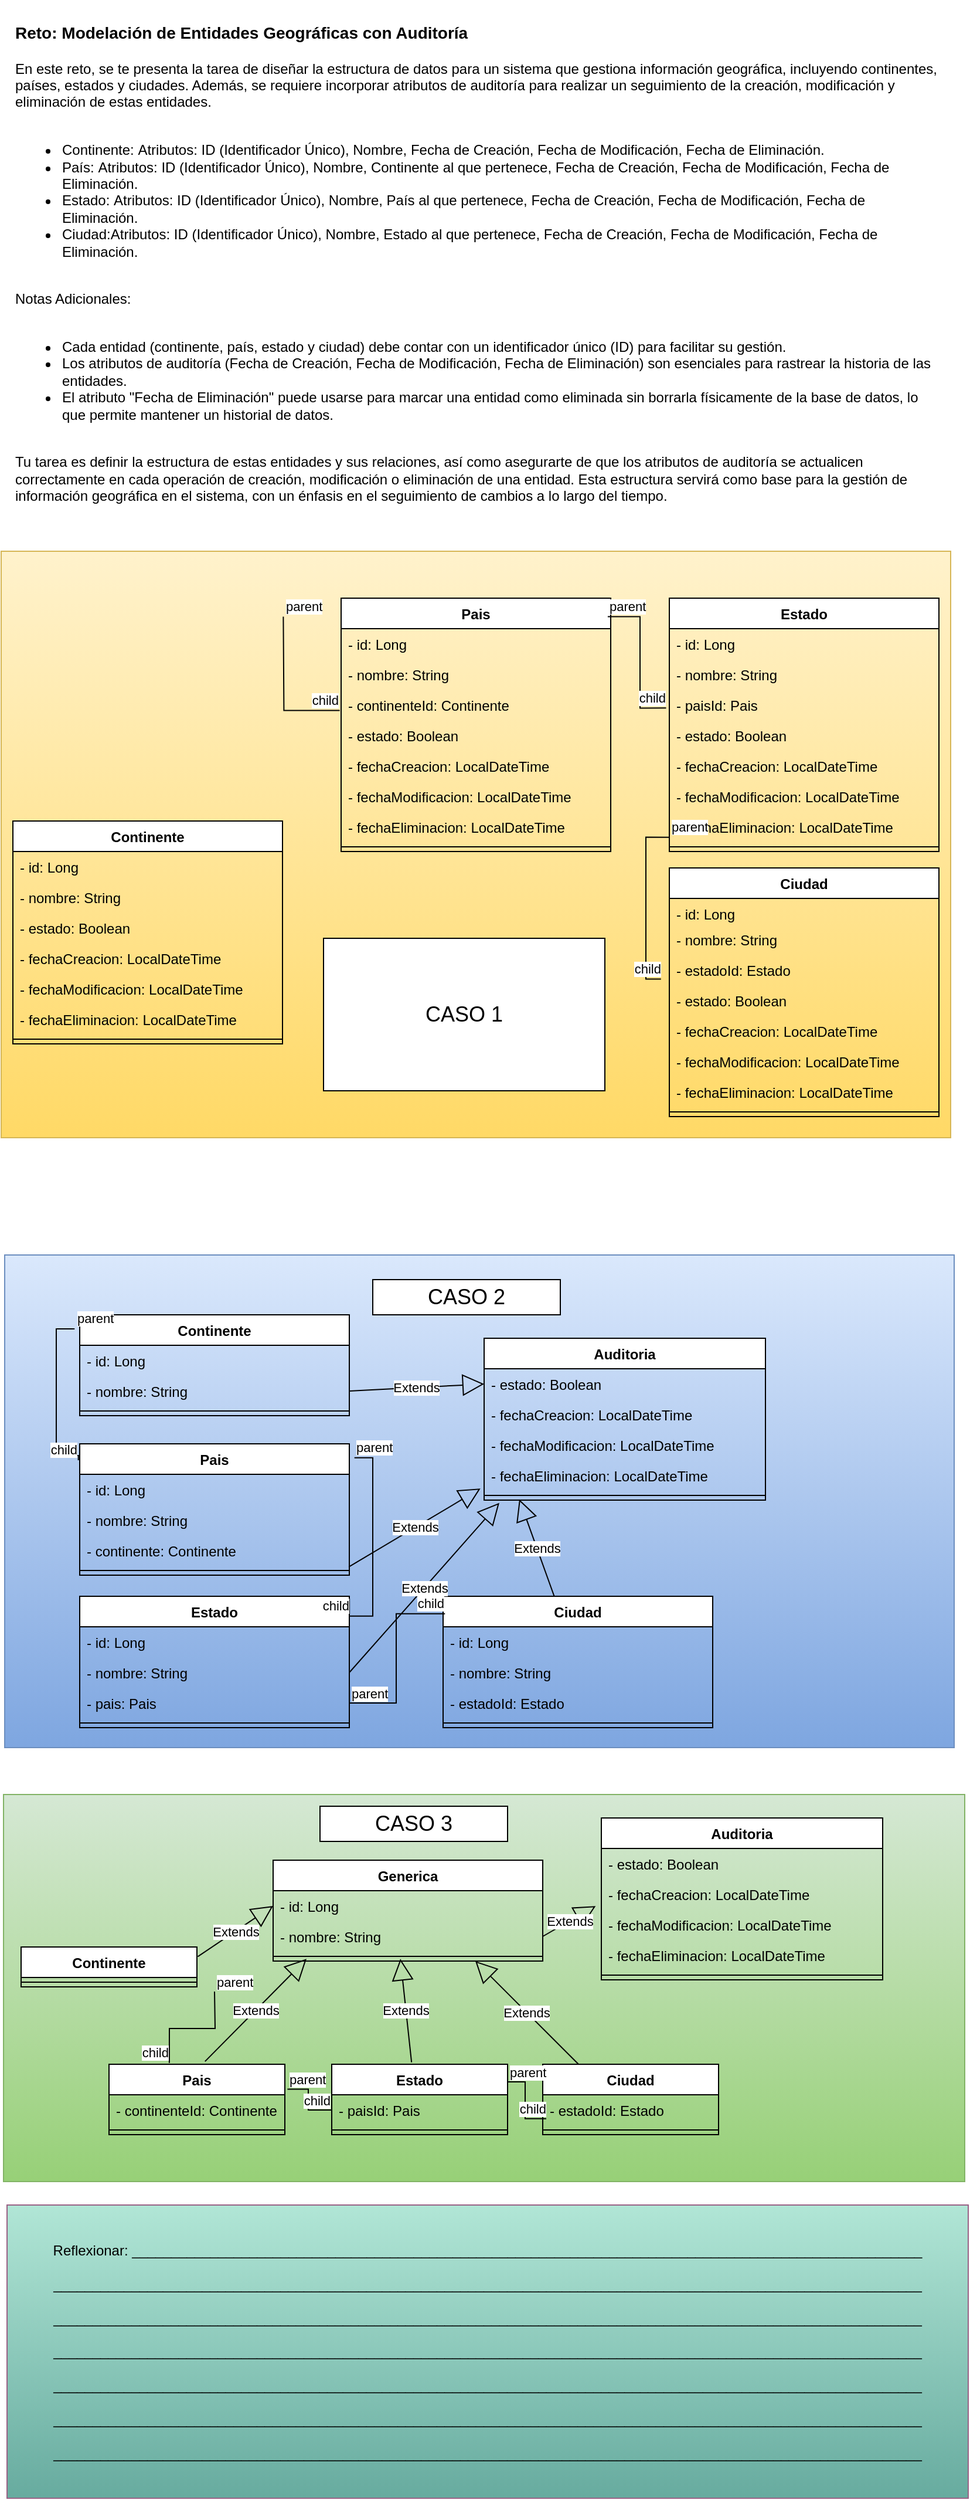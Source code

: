 <mxfile version="21.6.9" type="github">
  <diagram name="Page-1" id="dUeGmHBjYkYLpgM7HRPr">
    <mxGraphModel dx="1100" dy="610" grid="1" gridSize="10" guides="1" tooltips="1" connect="1" arrows="1" fold="1" page="1" pageScale="1" pageWidth="850" pageHeight="1100" math="0" shadow="0">
      <root>
        <mxCell id="0" />
        <mxCell id="1" parent="0" />
        <mxCell id="3Q9VjhLFoMXuuxBaP2ft-168" value="" style="rounded=0;whiteSpace=wrap;html=1;fillColor=#d5e8d4;gradientColor=#97d077;strokeColor=#82b366;" parent="1" vertex="1">
          <mxGeometry x="17" y="1580" width="820" height="330" as="geometry" />
        </mxCell>
        <mxCell id="3Q9VjhLFoMXuuxBaP2ft-135" value="" style="rounded=0;whiteSpace=wrap;html=1;fillColor=#dae8fc;gradientColor=#7ea6e0;strokeColor=#6c8ebf;" parent="1" vertex="1">
          <mxGeometry x="18" y="1120" width="810" height="420" as="geometry" />
        </mxCell>
        <mxCell id="3Q9VjhLFoMXuuxBaP2ft-73" value="" style="rounded=0;whiteSpace=wrap;html=1;fillColor=#fff2cc;gradientColor=#ffd966;strokeColor=#d6b656;" parent="1" vertex="1">
          <mxGeometry x="15" y="520" width="810" height="500" as="geometry" />
        </mxCell>
        <mxCell id="3Q9VjhLFoMXuuxBaP2ft-2" value="Continente" style="swimlane;fontStyle=1;align=center;verticalAlign=top;childLayout=stackLayout;horizontal=1;startSize=26;horizontalStack=0;resizeParent=1;resizeParentMax=0;resizeLast=0;collapsible=1;marginBottom=0;whiteSpace=wrap;html=1;" parent="1" vertex="1">
          <mxGeometry x="25" y="750" width="230" height="190" as="geometry" />
        </mxCell>
        <mxCell id="3Q9VjhLFoMXuuxBaP2ft-32" value="- id: Long" style="text;strokeColor=none;fillColor=none;align=left;verticalAlign=top;spacingLeft=4;spacingRight=4;overflow=hidden;rotatable=0;points=[[0,0.5],[1,0.5]];portConstraint=eastwest;whiteSpace=wrap;html=1;" parent="3Q9VjhLFoMXuuxBaP2ft-2" vertex="1">
          <mxGeometry y="26" width="230" height="26" as="geometry" />
        </mxCell>
        <mxCell id="3Q9VjhLFoMXuuxBaP2ft-33" value="- nombre: String" style="text;strokeColor=none;fillColor=none;align=left;verticalAlign=top;spacingLeft=4;spacingRight=4;overflow=hidden;rotatable=0;points=[[0,0.5],[1,0.5]];portConstraint=eastwest;whiteSpace=wrap;html=1;" parent="3Q9VjhLFoMXuuxBaP2ft-2" vertex="1">
          <mxGeometry y="52" width="230" height="26" as="geometry" />
        </mxCell>
        <mxCell id="3Q9VjhLFoMXuuxBaP2ft-3" value="- estado: Boolean" style="text;strokeColor=none;fillColor=none;align=left;verticalAlign=top;spacingLeft=4;spacingRight=4;overflow=hidden;rotatable=0;points=[[0,0.5],[1,0.5]];portConstraint=eastwest;whiteSpace=wrap;html=1;" parent="3Q9VjhLFoMXuuxBaP2ft-2" vertex="1">
          <mxGeometry y="78" width="230" height="26" as="geometry" />
        </mxCell>
        <mxCell id="3Q9VjhLFoMXuuxBaP2ft-5" value="- fechaCreacion: LocalDateTime" style="text;strokeColor=none;fillColor=none;align=left;verticalAlign=top;spacingLeft=4;spacingRight=4;overflow=hidden;rotatable=0;points=[[0,0.5],[1,0.5]];portConstraint=eastwest;whiteSpace=wrap;html=1;" parent="3Q9VjhLFoMXuuxBaP2ft-2" vertex="1">
          <mxGeometry y="104" width="230" height="26" as="geometry" />
        </mxCell>
        <mxCell id="3Q9VjhLFoMXuuxBaP2ft-6" value="- fechaModificacion: LocalDateTime" style="text;strokeColor=none;fillColor=none;align=left;verticalAlign=top;spacingLeft=4;spacingRight=4;overflow=hidden;rotatable=0;points=[[0,0.5],[1,0.5]];portConstraint=eastwest;whiteSpace=wrap;html=1;" parent="3Q9VjhLFoMXuuxBaP2ft-2" vertex="1">
          <mxGeometry y="130" width="230" height="26" as="geometry" />
        </mxCell>
        <mxCell id="3Q9VjhLFoMXuuxBaP2ft-7" value="- fechaEliminacion: LocalDateTime" style="text;strokeColor=none;fillColor=none;align=left;verticalAlign=top;spacingLeft=4;spacingRight=4;overflow=hidden;rotatable=0;points=[[0,0.5],[1,0.5]];portConstraint=eastwest;whiteSpace=wrap;html=1;" parent="3Q9VjhLFoMXuuxBaP2ft-2" vertex="1">
          <mxGeometry y="156" width="230" height="26" as="geometry" />
        </mxCell>
        <mxCell id="3Q9VjhLFoMXuuxBaP2ft-4" value="" style="line;strokeWidth=1;fillColor=none;align=left;verticalAlign=middle;spacingTop=-1;spacingLeft=3;spacingRight=3;rotatable=0;labelPosition=right;points=[];portConstraint=eastwest;strokeColor=inherit;" parent="3Q9VjhLFoMXuuxBaP2ft-2" vertex="1">
          <mxGeometry y="182" width="230" height="8" as="geometry" />
        </mxCell>
        <mxCell id="3Q9VjhLFoMXuuxBaP2ft-8" value="Auditoria" style="swimlane;fontStyle=1;align=center;verticalAlign=top;childLayout=stackLayout;horizontal=1;startSize=26;horizontalStack=0;resizeParent=1;resizeParentMax=0;resizeLast=0;collapsible=1;marginBottom=0;whiteSpace=wrap;html=1;" parent="1" vertex="1">
          <mxGeometry x="427" y="1191" width="240" height="138" as="geometry" />
        </mxCell>
        <mxCell id="3Q9VjhLFoMXuuxBaP2ft-9" value="- estado: Boolean" style="text;strokeColor=none;fillColor=none;align=left;verticalAlign=top;spacingLeft=4;spacingRight=4;overflow=hidden;rotatable=0;points=[[0,0.5],[1,0.5]];portConstraint=eastwest;whiteSpace=wrap;html=1;" parent="3Q9VjhLFoMXuuxBaP2ft-8" vertex="1">
          <mxGeometry y="26" width="240" height="26" as="geometry" />
        </mxCell>
        <mxCell id="3Q9VjhLFoMXuuxBaP2ft-10" value="- fechaCreacion: LocalDateTime" style="text;strokeColor=none;fillColor=none;align=left;verticalAlign=top;spacingLeft=4;spacingRight=4;overflow=hidden;rotatable=0;points=[[0,0.5],[1,0.5]];portConstraint=eastwest;whiteSpace=wrap;html=1;" parent="3Q9VjhLFoMXuuxBaP2ft-8" vertex="1">
          <mxGeometry y="52" width="240" height="26" as="geometry" />
        </mxCell>
        <mxCell id="3Q9VjhLFoMXuuxBaP2ft-11" value="- fechaModificacion: LocalDateTime" style="text;strokeColor=none;fillColor=none;align=left;verticalAlign=top;spacingLeft=4;spacingRight=4;overflow=hidden;rotatable=0;points=[[0,0.5],[1,0.5]];portConstraint=eastwest;whiteSpace=wrap;html=1;" parent="3Q9VjhLFoMXuuxBaP2ft-8" vertex="1">
          <mxGeometry y="78" width="240" height="26" as="geometry" />
        </mxCell>
        <mxCell id="3Q9VjhLFoMXuuxBaP2ft-12" value="- fechaEliminacion: LocalDateTime" style="text;strokeColor=none;fillColor=none;align=left;verticalAlign=top;spacingLeft=4;spacingRight=4;overflow=hidden;rotatable=0;points=[[0,0.5],[1,0.5]];portConstraint=eastwest;whiteSpace=wrap;html=1;" parent="3Q9VjhLFoMXuuxBaP2ft-8" vertex="1">
          <mxGeometry y="104" width="240" height="26" as="geometry" />
        </mxCell>
        <mxCell id="3Q9VjhLFoMXuuxBaP2ft-13" value="" style="line;strokeWidth=1;fillColor=none;align=left;verticalAlign=middle;spacingTop=-1;spacingLeft=3;spacingRight=3;rotatable=0;labelPosition=right;points=[];portConstraint=eastwest;strokeColor=inherit;" parent="3Q9VjhLFoMXuuxBaP2ft-8" vertex="1">
          <mxGeometry y="130" width="240" height="8" as="geometry" />
        </mxCell>
        <mxCell id="3Q9VjhLFoMXuuxBaP2ft-36" value="Pais" style="swimlane;fontStyle=1;align=center;verticalAlign=top;childLayout=stackLayout;horizontal=1;startSize=26;horizontalStack=0;resizeParent=1;resizeParentMax=0;resizeLast=0;collapsible=1;marginBottom=0;whiteSpace=wrap;html=1;" parent="1" vertex="1">
          <mxGeometry x="305" y="560" width="230" height="216" as="geometry" />
        </mxCell>
        <mxCell id="3Q9VjhLFoMXuuxBaP2ft-37" value="- id: Long" style="text;strokeColor=none;fillColor=none;align=left;verticalAlign=top;spacingLeft=4;spacingRight=4;overflow=hidden;rotatable=0;points=[[0,0.5],[1,0.5]];portConstraint=eastwest;whiteSpace=wrap;html=1;" parent="3Q9VjhLFoMXuuxBaP2ft-36" vertex="1">
          <mxGeometry y="26" width="230" height="26" as="geometry" />
        </mxCell>
        <mxCell id="3Q9VjhLFoMXuuxBaP2ft-38" value="- nombre: String" style="text;strokeColor=none;fillColor=none;align=left;verticalAlign=top;spacingLeft=4;spacingRight=4;overflow=hidden;rotatable=0;points=[[0,0.5],[1,0.5]];portConstraint=eastwest;whiteSpace=wrap;html=1;" parent="3Q9VjhLFoMXuuxBaP2ft-36" vertex="1">
          <mxGeometry y="52" width="230" height="26" as="geometry" />
        </mxCell>
        <mxCell id="3Q9VjhLFoMXuuxBaP2ft-52" value="- continenteId: Continente" style="text;strokeColor=none;fillColor=none;align=left;verticalAlign=top;spacingLeft=4;spacingRight=4;overflow=hidden;rotatable=0;points=[[0,0.5],[1,0.5]];portConstraint=eastwest;whiteSpace=wrap;html=1;" parent="3Q9VjhLFoMXuuxBaP2ft-36" vertex="1">
          <mxGeometry y="78" width="230" height="26" as="geometry" />
        </mxCell>
        <mxCell id="3Q9VjhLFoMXuuxBaP2ft-39" value="- estado: Boolean" style="text;strokeColor=none;fillColor=none;align=left;verticalAlign=top;spacingLeft=4;spacingRight=4;overflow=hidden;rotatable=0;points=[[0,0.5],[1,0.5]];portConstraint=eastwest;whiteSpace=wrap;html=1;" parent="3Q9VjhLFoMXuuxBaP2ft-36" vertex="1">
          <mxGeometry y="104" width="230" height="26" as="geometry" />
        </mxCell>
        <mxCell id="3Q9VjhLFoMXuuxBaP2ft-40" value="- fechaCreacion: LocalDateTime" style="text;strokeColor=none;fillColor=none;align=left;verticalAlign=top;spacingLeft=4;spacingRight=4;overflow=hidden;rotatable=0;points=[[0,0.5],[1,0.5]];portConstraint=eastwest;whiteSpace=wrap;html=1;" parent="3Q9VjhLFoMXuuxBaP2ft-36" vertex="1">
          <mxGeometry y="130" width="230" height="26" as="geometry" />
        </mxCell>
        <mxCell id="3Q9VjhLFoMXuuxBaP2ft-41" value="- fechaModificacion: LocalDateTime" style="text;strokeColor=none;fillColor=none;align=left;verticalAlign=top;spacingLeft=4;spacingRight=4;overflow=hidden;rotatable=0;points=[[0,0.5],[1,0.5]];portConstraint=eastwest;whiteSpace=wrap;html=1;" parent="3Q9VjhLFoMXuuxBaP2ft-36" vertex="1">
          <mxGeometry y="156" width="230" height="26" as="geometry" />
        </mxCell>
        <mxCell id="3Q9VjhLFoMXuuxBaP2ft-42" value="- fechaEliminacion: LocalDateTime" style="text;strokeColor=none;fillColor=none;align=left;verticalAlign=top;spacingLeft=4;spacingRight=4;overflow=hidden;rotatable=0;points=[[0,0.5],[1,0.5]];portConstraint=eastwest;whiteSpace=wrap;html=1;" parent="3Q9VjhLFoMXuuxBaP2ft-36" vertex="1">
          <mxGeometry y="182" width="230" height="26" as="geometry" />
        </mxCell>
        <mxCell id="3Q9VjhLFoMXuuxBaP2ft-43" value="" style="line;strokeWidth=1;fillColor=none;align=left;verticalAlign=middle;spacingTop=-1;spacingLeft=3;spacingRight=3;rotatable=0;labelPosition=right;points=[];portConstraint=eastwest;strokeColor=inherit;" parent="3Q9VjhLFoMXuuxBaP2ft-36" vertex="1">
          <mxGeometry y="208" width="230" height="8" as="geometry" />
        </mxCell>
        <mxCell id="3Q9VjhLFoMXuuxBaP2ft-54" value="Estado" style="swimlane;fontStyle=1;align=center;verticalAlign=top;childLayout=stackLayout;horizontal=1;startSize=26;horizontalStack=0;resizeParent=1;resizeParentMax=0;resizeLast=0;collapsible=1;marginBottom=0;whiteSpace=wrap;html=1;" parent="1" vertex="1">
          <mxGeometry x="585" y="560" width="230" height="216" as="geometry" />
        </mxCell>
        <mxCell id="3Q9VjhLFoMXuuxBaP2ft-55" value="- id: Long" style="text;strokeColor=none;fillColor=none;align=left;verticalAlign=top;spacingLeft=4;spacingRight=4;overflow=hidden;rotatable=0;points=[[0,0.5],[1,0.5]];portConstraint=eastwest;whiteSpace=wrap;html=1;" parent="3Q9VjhLFoMXuuxBaP2ft-54" vertex="1">
          <mxGeometry y="26" width="230" height="26" as="geometry" />
        </mxCell>
        <mxCell id="3Q9VjhLFoMXuuxBaP2ft-56" value="- nombre: String" style="text;strokeColor=none;fillColor=none;align=left;verticalAlign=top;spacingLeft=4;spacingRight=4;overflow=hidden;rotatable=0;points=[[0,0.5],[1,0.5]];portConstraint=eastwest;whiteSpace=wrap;html=1;" parent="3Q9VjhLFoMXuuxBaP2ft-54" vertex="1">
          <mxGeometry y="52" width="230" height="26" as="geometry" />
        </mxCell>
        <mxCell id="3Q9VjhLFoMXuuxBaP2ft-57" value="- paisId: Pais" style="text;strokeColor=none;fillColor=none;align=left;verticalAlign=top;spacingLeft=4;spacingRight=4;overflow=hidden;rotatable=0;points=[[0,0.5],[1,0.5]];portConstraint=eastwest;whiteSpace=wrap;html=1;" parent="3Q9VjhLFoMXuuxBaP2ft-54" vertex="1">
          <mxGeometry y="78" width="230" height="26" as="geometry" />
        </mxCell>
        <mxCell id="3Q9VjhLFoMXuuxBaP2ft-58" value="- estado: Boolean" style="text;strokeColor=none;fillColor=none;align=left;verticalAlign=top;spacingLeft=4;spacingRight=4;overflow=hidden;rotatable=0;points=[[0,0.5],[1,0.5]];portConstraint=eastwest;whiteSpace=wrap;html=1;" parent="3Q9VjhLFoMXuuxBaP2ft-54" vertex="1">
          <mxGeometry y="104" width="230" height="26" as="geometry" />
        </mxCell>
        <mxCell id="3Q9VjhLFoMXuuxBaP2ft-59" value="- fechaCreacion: LocalDateTime" style="text;strokeColor=none;fillColor=none;align=left;verticalAlign=top;spacingLeft=4;spacingRight=4;overflow=hidden;rotatable=0;points=[[0,0.5],[1,0.5]];portConstraint=eastwest;whiteSpace=wrap;html=1;" parent="3Q9VjhLFoMXuuxBaP2ft-54" vertex="1">
          <mxGeometry y="130" width="230" height="26" as="geometry" />
        </mxCell>
        <mxCell id="3Q9VjhLFoMXuuxBaP2ft-60" value="- fechaModificacion: LocalDateTime" style="text;strokeColor=none;fillColor=none;align=left;verticalAlign=top;spacingLeft=4;spacingRight=4;overflow=hidden;rotatable=0;points=[[0,0.5],[1,0.5]];portConstraint=eastwest;whiteSpace=wrap;html=1;" parent="3Q9VjhLFoMXuuxBaP2ft-54" vertex="1">
          <mxGeometry y="156" width="230" height="26" as="geometry" />
        </mxCell>
        <mxCell id="3Q9VjhLFoMXuuxBaP2ft-61" value="- fechaEliminacion: LocalDateTime" style="text;strokeColor=none;fillColor=none;align=left;verticalAlign=top;spacingLeft=4;spacingRight=4;overflow=hidden;rotatable=0;points=[[0,0.5],[1,0.5]];portConstraint=eastwest;whiteSpace=wrap;html=1;" parent="3Q9VjhLFoMXuuxBaP2ft-54" vertex="1">
          <mxGeometry y="182" width="230" height="26" as="geometry" />
        </mxCell>
        <mxCell id="3Q9VjhLFoMXuuxBaP2ft-62" value="" style="line;strokeWidth=1;fillColor=none;align=left;verticalAlign=middle;spacingTop=-1;spacingLeft=3;spacingRight=3;rotatable=0;labelPosition=right;points=[];portConstraint=eastwest;strokeColor=inherit;" parent="3Q9VjhLFoMXuuxBaP2ft-54" vertex="1">
          <mxGeometry y="208" width="230" height="8" as="geometry" />
        </mxCell>
        <mxCell id="3Q9VjhLFoMXuuxBaP2ft-63" value="Ciudad" style="swimlane;fontStyle=1;align=center;verticalAlign=top;childLayout=stackLayout;horizontal=1;startSize=26;horizontalStack=0;resizeParent=1;resizeParentMax=0;resizeLast=0;collapsible=1;marginBottom=0;whiteSpace=wrap;html=1;" parent="1" vertex="1">
          <mxGeometry x="585" y="790" width="230" height="212" as="geometry" />
        </mxCell>
        <mxCell id="3Q9VjhLFoMXuuxBaP2ft-64" value="- id: Long" style="text;strokeColor=none;fillColor=none;align=left;verticalAlign=top;spacingLeft=4;spacingRight=4;overflow=hidden;rotatable=0;points=[[0,0.5],[1,0.5]];portConstraint=eastwest;whiteSpace=wrap;html=1;" parent="3Q9VjhLFoMXuuxBaP2ft-63" vertex="1">
          <mxGeometry y="26" width="230" height="22" as="geometry" />
        </mxCell>
        <mxCell id="3Q9VjhLFoMXuuxBaP2ft-65" value="- nombre: String" style="text;strokeColor=none;fillColor=none;align=left;verticalAlign=top;spacingLeft=4;spacingRight=4;overflow=hidden;rotatable=0;points=[[0,0.5],[1,0.5]];portConstraint=eastwest;whiteSpace=wrap;html=1;" parent="3Q9VjhLFoMXuuxBaP2ft-63" vertex="1">
          <mxGeometry y="48" width="230" height="26" as="geometry" />
        </mxCell>
        <mxCell id="3Q9VjhLFoMXuuxBaP2ft-66" value="- estadoId: Estado" style="text;strokeColor=none;fillColor=none;align=left;verticalAlign=top;spacingLeft=4;spacingRight=4;overflow=hidden;rotatable=0;points=[[0,0.5],[1,0.5]];portConstraint=eastwest;whiteSpace=wrap;html=1;" parent="3Q9VjhLFoMXuuxBaP2ft-63" vertex="1">
          <mxGeometry y="74" width="230" height="26" as="geometry" />
        </mxCell>
        <mxCell id="3Q9VjhLFoMXuuxBaP2ft-67" value="- estado: Boolean" style="text;strokeColor=none;fillColor=none;align=left;verticalAlign=top;spacingLeft=4;spacingRight=4;overflow=hidden;rotatable=0;points=[[0,0.5],[1,0.5]];portConstraint=eastwest;whiteSpace=wrap;html=1;" parent="3Q9VjhLFoMXuuxBaP2ft-63" vertex="1">
          <mxGeometry y="100" width="230" height="26" as="geometry" />
        </mxCell>
        <mxCell id="3Q9VjhLFoMXuuxBaP2ft-68" value="- fechaCreacion: LocalDateTime" style="text;strokeColor=none;fillColor=none;align=left;verticalAlign=top;spacingLeft=4;spacingRight=4;overflow=hidden;rotatable=0;points=[[0,0.5],[1,0.5]];portConstraint=eastwest;whiteSpace=wrap;html=1;" parent="3Q9VjhLFoMXuuxBaP2ft-63" vertex="1">
          <mxGeometry y="126" width="230" height="26" as="geometry" />
        </mxCell>
        <mxCell id="3Q9VjhLFoMXuuxBaP2ft-69" value="- fechaModificacion: LocalDateTime" style="text;strokeColor=none;fillColor=none;align=left;verticalAlign=top;spacingLeft=4;spacingRight=4;overflow=hidden;rotatable=0;points=[[0,0.5],[1,0.5]];portConstraint=eastwest;whiteSpace=wrap;html=1;" parent="3Q9VjhLFoMXuuxBaP2ft-63" vertex="1">
          <mxGeometry y="152" width="230" height="26" as="geometry" />
        </mxCell>
        <mxCell id="3Q9VjhLFoMXuuxBaP2ft-70" value="- fechaEliminacion: LocalDateTime" style="text;strokeColor=none;fillColor=none;align=left;verticalAlign=top;spacingLeft=4;spacingRight=4;overflow=hidden;rotatable=0;points=[[0,0.5],[1,0.5]];portConstraint=eastwest;whiteSpace=wrap;html=1;" parent="3Q9VjhLFoMXuuxBaP2ft-63" vertex="1">
          <mxGeometry y="178" width="230" height="26" as="geometry" />
        </mxCell>
        <mxCell id="3Q9VjhLFoMXuuxBaP2ft-71" value="" style="line;strokeWidth=1;fillColor=none;align=left;verticalAlign=middle;spacingTop=-1;spacingLeft=3;spacingRight=3;rotatable=0;labelPosition=right;points=[];portConstraint=eastwest;strokeColor=inherit;" parent="3Q9VjhLFoMXuuxBaP2ft-63" vertex="1">
          <mxGeometry y="204" width="230" height="8" as="geometry" />
        </mxCell>
        <mxCell id="3Q9VjhLFoMXuuxBaP2ft-72" value="&lt;font style=&quot;font-size: 18px;&quot;&gt;CASO 1&lt;/font&gt;" style="rounded=0;whiteSpace=wrap;html=1;" parent="1" vertex="1">
          <mxGeometry x="290" y="850" width="240" height="130" as="geometry" />
        </mxCell>
        <mxCell id="3Q9VjhLFoMXuuxBaP2ft-74" value="" style="endArrow=none;html=1;edgeStyle=orthogonalEdgeStyle;rounded=0;entryX=-0.005;entryY=0.681;entryDx=0;entryDy=0;entryPerimeter=0;exitX=1.003;exitY=0.083;exitDx=0;exitDy=0;exitPerimeter=0;" parent="1" target="3Q9VjhLFoMXuuxBaP2ft-52" edge="1">
          <mxGeometry relative="1" as="geometry">
            <mxPoint x="255.69" y="575.77" as="sourcePoint" />
            <mxPoint x="445" y="637.05" as="targetPoint" />
          </mxGeometry>
        </mxCell>
        <mxCell id="3Q9VjhLFoMXuuxBaP2ft-75" value="parent" style="edgeLabel;resizable=0;html=1;align=left;verticalAlign=bottom;" parent="3Q9VjhLFoMXuuxBaP2ft-74" connectable="0" vertex="1">
          <mxGeometry x="-1" relative="1" as="geometry" />
        </mxCell>
        <mxCell id="3Q9VjhLFoMXuuxBaP2ft-76" value="child" style="edgeLabel;resizable=0;html=1;align=right;verticalAlign=bottom;" parent="3Q9VjhLFoMXuuxBaP2ft-74" connectable="0" vertex="1">
          <mxGeometry x="1" relative="1" as="geometry" />
        </mxCell>
        <mxCell id="3Q9VjhLFoMXuuxBaP2ft-77" value="" style="endArrow=none;html=1;edgeStyle=orthogonalEdgeStyle;rounded=0;entryX=-0.012;entryY=0.602;entryDx=0;entryDy=0;entryPerimeter=0;exitX=0.989;exitY=0.073;exitDx=0;exitDy=0;exitPerimeter=0;" parent="1" source="3Q9VjhLFoMXuuxBaP2ft-36" target="3Q9VjhLFoMXuuxBaP2ft-57" edge="1">
          <mxGeometry relative="1" as="geometry">
            <mxPoint x="555" y="600" as="sourcePoint" />
            <mxPoint x="583" y="680" as="targetPoint" />
          </mxGeometry>
        </mxCell>
        <mxCell id="3Q9VjhLFoMXuuxBaP2ft-78" value="parent" style="edgeLabel;resizable=0;html=1;align=left;verticalAlign=bottom;" parent="3Q9VjhLFoMXuuxBaP2ft-77" connectable="0" vertex="1">
          <mxGeometry x="-1" relative="1" as="geometry" />
        </mxCell>
        <mxCell id="3Q9VjhLFoMXuuxBaP2ft-79" value="child" style="edgeLabel;resizable=0;html=1;align=right;verticalAlign=bottom;" parent="3Q9VjhLFoMXuuxBaP2ft-77" connectable="0" vertex="1">
          <mxGeometry x="1" relative="1" as="geometry" />
        </mxCell>
        <mxCell id="3Q9VjhLFoMXuuxBaP2ft-80" value="" style="endArrow=none;html=1;edgeStyle=orthogonalEdgeStyle;rounded=0;entryX=-0.031;entryY=0.796;entryDx=0;entryDy=0;entryPerimeter=0;exitX=0;exitY=0.839;exitDx=0;exitDy=0;exitPerimeter=0;" parent="1" source="3Q9VjhLFoMXuuxBaP2ft-61" target="3Q9VjhLFoMXuuxBaP2ft-66" edge="1">
          <mxGeometry relative="1" as="geometry">
            <mxPoint x="562" y="586" as="sourcePoint" />
            <mxPoint x="592" y="664" as="targetPoint" />
            <Array as="points">
              <mxPoint x="565" y="764" />
              <mxPoint x="565" y="885" />
            </Array>
          </mxGeometry>
        </mxCell>
        <mxCell id="3Q9VjhLFoMXuuxBaP2ft-81" value="parent" style="edgeLabel;resizable=0;html=1;align=left;verticalAlign=bottom;" parent="3Q9VjhLFoMXuuxBaP2ft-80" connectable="0" vertex="1">
          <mxGeometry x="-1" relative="1" as="geometry" />
        </mxCell>
        <mxCell id="3Q9VjhLFoMXuuxBaP2ft-82" value="child" style="edgeLabel;resizable=0;html=1;align=right;verticalAlign=bottom;" parent="3Q9VjhLFoMXuuxBaP2ft-80" connectable="0" vertex="1">
          <mxGeometry x="1" relative="1" as="geometry" />
        </mxCell>
        <mxCell id="3Q9VjhLFoMXuuxBaP2ft-92" value="Continente" style="swimlane;fontStyle=1;align=center;verticalAlign=top;childLayout=stackLayout;horizontal=1;startSize=26;horizontalStack=0;resizeParent=1;resizeParentMax=0;resizeLast=0;collapsible=1;marginBottom=0;whiteSpace=wrap;html=1;" parent="1" vertex="1">
          <mxGeometry x="82" y="1171" width="230" height="86" as="geometry" />
        </mxCell>
        <mxCell id="3Q9VjhLFoMXuuxBaP2ft-93" value="- id: Long" style="text;strokeColor=none;fillColor=none;align=left;verticalAlign=top;spacingLeft=4;spacingRight=4;overflow=hidden;rotatable=0;points=[[0,0.5],[1,0.5]];portConstraint=eastwest;whiteSpace=wrap;html=1;" parent="3Q9VjhLFoMXuuxBaP2ft-92" vertex="1">
          <mxGeometry y="26" width="230" height="26" as="geometry" />
        </mxCell>
        <mxCell id="3Q9VjhLFoMXuuxBaP2ft-94" value="- nombre: String" style="text;strokeColor=none;fillColor=none;align=left;verticalAlign=top;spacingLeft=4;spacingRight=4;overflow=hidden;rotatable=0;points=[[0,0.5],[1,0.5]];portConstraint=eastwest;whiteSpace=wrap;html=1;" parent="3Q9VjhLFoMXuuxBaP2ft-92" vertex="1">
          <mxGeometry y="52" width="230" height="26" as="geometry" />
        </mxCell>
        <mxCell id="3Q9VjhLFoMXuuxBaP2ft-100" value="" style="line;strokeWidth=1;fillColor=none;align=left;verticalAlign=middle;spacingTop=-1;spacingLeft=3;spacingRight=3;rotatable=0;labelPosition=right;points=[];portConstraint=eastwest;strokeColor=inherit;" parent="3Q9VjhLFoMXuuxBaP2ft-92" vertex="1">
          <mxGeometry y="78" width="230" height="8" as="geometry" />
        </mxCell>
        <mxCell id="3Q9VjhLFoMXuuxBaP2ft-101" value="Ciudad" style="swimlane;fontStyle=1;align=center;verticalAlign=top;childLayout=stackLayout;horizontal=1;startSize=26;horizontalStack=0;resizeParent=1;resizeParentMax=0;resizeLast=0;collapsible=1;marginBottom=0;whiteSpace=wrap;html=1;" parent="1" vertex="1">
          <mxGeometry x="392" y="1411" width="230" height="112" as="geometry" />
        </mxCell>
        <mxCell id="3Q9VjhLFoMXuuxBaP2ft-102" value="- id: Long" style="text;strokeColor=none;fillColor=none;align=left;verticalAlign=top;spacingLeft=4;spacingRight=4;overflow=hidden;rotatable=0;points=[[0,0.5],[1,0.5]];portConstraint=eastwest;whiteSpace=wrap;html=1;" parent="3Q9VjhLFoMXuuxBaP2ft-101" vertex="1">
          <mxGeometry y="26" width="230" height="26" as="geometry" />
        </mxCell>
        <mxCell id="3Q9VjhLFoMXuuxBaP2ft-103" value="- nombre: String" style="text;strokeColor=none;fillColor=none;align=left;verticalAlign=top;spacingLeft=4;spacingRight=4;overflow=hidden;rotatable=0;points=[[0,0.5],[1,0.5]];portConstraint=eastwest;whiteSpace=wrap;html=1;" parent="3Q9VjhLFoMXuuxBaP2ft-101" vertex="1">
          <mxGeometry y="52" width="230" height="26" as="geometry" />
        </mxCell>
        <mxCell id="3Q9VjhLFoMXuuxBaP2ft-104" value="- estadoId: Estado" style="text;strokeColor=none;fillColor=none;align=left;verticalAlign=top;spacingLeft=4;spacingRight=4;overflow=hidden;rotatable=0;points=[[0,0.5],[1,0.5]];portConstraint=eastwest;whiteSpace=wrap;html=1;" parent="3Q9VjhLFoMXuuxBaP2ft-101" vertex="1">
          <mxGeometry y="78" width="230" height="26" as="geometry" />
        </mxCell>
        <mxCell id="3Q9VjhLFoMXuuxBaP2ft-105" value="" style="line;strokeWidth=1;fillColor=none;align=left;verticalAlign=middle;spacingTop=-1;spacingLeft=3;spacingRight=3;rotatable=0;labelPosition=right;points=[];portConstraint=eastwest;strokeColor=inherit;" parent="3Q9VjhLFoMXuuxBaP2ft-101" vertex="1">
          <mxGeometry y="104" width="230" height="8" as="geometry" />
        </mxCell>
        <mxCell id="3Q9VjhLFoMXuuxBaP2ft-106" value="Pais" style="swimlane;fontStyle=1;align=center;verticalAlign=top;childLayout=stackLayout;horizontal=1;startSize=26;horizontalStack=0;resizeParent=1;resizeParentMax=0;resizeLast=0;collapsible=1;marginBottom=0;whiteSpace=wrap;html=1;" parent="1" vertex="1">
          <mxGeometry x="82" y="1281" width="230" height="112" as="geometry" />
        </mxCell>
        <mxCell id="3Q9VjhLFoMXuuxBaP2ft-107" value="- id: Long" style="text;strokeColor=none;fillColor=none;align=left;verticalAlign=top;spacingLeft=4;spacingRight=4;overflow=hidden;rotatable=0;points=[[0,0.5],[1,0.5]];portConstraint=eastwest;whiteSpace=wrap;html=1;" parent="3Q9VjhLFoMXuuxBaP2ft-106" vertex="1">
          <mxGeometry y="26" width="230" height="26" as="geometry" />
        </mxCell>
        <mxCell id="3Q9VjhLFoMXuuxBaP2ft-108" value="- nombre: String" style="text;strokeColor=none;fillColor=none;align=left;verticalAlign=top;spacingLeft=4;spacingRight=4;overflow=hidden;rotatable=0;points=[[0,0.5],[1,0.5]];portConstraint=eastwest;whiteSpace=wrap;html=1;" parent="3Q9VjhLFoMXuuxBaP2ft-106" vertex="1">
          <mxGeometry y="52" width="230" height="26" as="geometry" />
        </mxCell>
        <mxCell id="3Q9VjhLFoMXuuxBaP2ft-109" value="- continente: Continente" style="text;strokeColor=none;fillColor=none;align=left;verticalAlign=top;spacingLeft=4;spacingRight=4;overflow=hidden;rotatable=0;points=[[0,0.5],[1,0.5]];portConstraint=eastwest;whiteSpace=wrap;html=1;" parent="3Q9VjhLFoMXuuxBaP2ft-106" vertex="1">
          <mxGeometry y="78" width="230" height="26" as="geometry" />
        </mxCell>
        <mxCell id="3Q9VjhLFoMXuuxBaP2ft-110" value="" style="line;strokeWidth=1;fillColor=none;align=left;verticalAlign=middle;spacingTop=-1;spacingLeft=3;spacingRight=3;rotatable=0;labelPosition=right;points=[];portConstraint=eastwest;strokeColor=inherit;" parent="3Q9VjhLFoMXuuxBaP2ft-106" vertex="1">
          <mxGeometry y="104" width="230" height="8" as="geometry" />
        </mxCell>
        <mxCell id="3Q9VjhLFoMXuuxBaP2ft-111" value="Estado" style="swimlane;fontStyle=1;align=center;verticalAlign=top;childLayout=stackLayout;horizontal=1;startSize=26;horizontalStack=0;resizeParent=1;resizeParentMax=0;resizeLast=0;collapsible=1;marginBottom=0;whiteSpace=wrap;html=1;" parent="1" vertex="1">
          <mxGeometry x="82" y="1411" width="230" height="112" as="geometry" />
        </mxCell>
        <mxCell id="3Q9VjhLFoMXuuxBaP2ft-112" value="- id: Long" style="text;strokeColor=none;fillColor=none;align=left;verticalAlign=top;spacingLeft=4;spacingRight=4;overflow=hidden;rotatable=0;points=[[0,0.5],[1,0.5]];portConstraint=eastwest;whiteSpace=wrap;html=1;" parent="3Q9VjhLFoMXuuxBaP2ft-111" vertex="1">
          <mxGeometry y="26" width="230" height="26" as="geometry" />
        </mxCell>
        <mxCell id="3Q9VjhLFoMXuuxBaP2ft-113" value="- nombre: String" style="text;strokeColor=none;fillColor=none;align=left;verticalAlign=top;spacingLeft=4;spacingRight=4;overflow=hidden;rotatable=0;points=[[0,0.5],[1,0.5]];portConstraint=eastwest;whiteSpace=wrap;html=1;" parent="3Q9VjhLFoMXuuxBaP2ft-111" vertex="1">
          <mxGeometry y="52" width="230" height="26" as="geometry" />
        </mxCell>
        <mxCell id="3Q9VjhLFoMXuuxBaP2ft-114" value="- pais: Pais" style="text;strokeColor=none;fillColor=none;align=left;verticalAlign=top;spacingLeft=4;spacingRight=4;overflow=hidden;rotatable=0;points=[[0,0.5],[1,0.5]];portConstraint=eastwest;whiteSpace=wrap;html=1;" parent="3Q9VjhLFoMXuuxBaP2ft-111" vertex="1">
          <mxGeometry y="78" width="230" height="26" as="geometry" />
        </mxCell>
        <mxCell id="3Q9VjhLFoMXuuxBaP2ft-115" value="" style="line;strokeWidth=1;fillColor=none;align=left;verticalAlign=middle;spacingTop=-1;spacingLeft=3;spacingRight=3;rotatable=0;labelPosition=right;points=[];portConstraint=eastwest;strokeColor=inherit;" parent="3Q9VjhLFoMXuuxBaP2ft-111" vertex="1">
          <mxGeometry y="104" width="230" height="8" as="geometry" />
        </mxCell>
        <mxCell id="3Q9VjhLFoMXuuxBaP2ft-122" value="" style="endArrow=none;html=1;edgeStyle=orthogonalEdgeStyle;rounded=0;exitX=-0.019;exitY=0.139;exitDx=0;exitDy=0;exitPerimeter=0;entryX=-0.005;entryY=0.125;entryDx=0;entryDy=0;entryPerimeter=0;" parent="1" source="3Q9VjhLFoMXuuxBaP2ft-92" target="3Q9VjhLFoMXuuxBaP2ft-106" edge="1">
          <mxGeometry relative="1" as="geometry">
            <mxPoint x="182" y="1301" as="sourcePoint" />
            <mxPoint x="342" y="1301" as="targetPoint" />
            <Array as="points">
              <mxPoint x="62" y="1183" />
              <mxPoint x="62" y="1291" />
              <mxPoint x="81" y="1291" />
            </Array>
          </mxGeometry>
        </mxCell>
        <mxCell id="3Q9VjhLFoMXuuxBaP2ft-123" value="parent" style="edgeLabel;resizable=0;html=1;align=left;verticalAlign=bottom;" parent="3Q9VjhLFoMXuuxBaP2ft-122" connectable="0" vertex="1">
          <mxGeometry x="-1" relative="1" as="geometry" />
        </mxCell>
        <mxCell id="3Q9VjhLFoMXuuxBaP2ft-124" value="child" style="edgeLabel;resizable=0;html=1;align=right;verticalAlign=bottom;" parent="3Q9VjhLFoMXuuxBaP2ft-122" connectable="0" vertex="1">
          <mxGeometry x="1" relative="1" as="geometry" />
        </mxCell>
        <mxCell id="3Q9VjhLFoMXuuxBaP2ft-125" value="" style="endArrow=none;html=1;edgeStyle=orthogonalEdgeStyle;rounded=0;entryX=1;entryY=0.151;entryDx=0;entryDy=0;entryPerimeter=0;exitX=1.019;exitY=0.106;exitDx=0;exitDy=0;exitPerimeter=0;" parent="1" source="3Q9VjhLFoMXuuxBaP2ft-106" target="3Q9VjhLFoMXuuxBaP2ft-111" edge="1">
          <mxGeometry relative="1" as="geometry">
            <mxPoint x="182" y="1301" as="sourcePoint" />
            <mxPoint x="342" y="1301" as="targetPoint" />
            <Array as="points">
              <mxPoint x="332" y="1293" />
              <mxPoint x="332" y="1428" />
            </Array>
          </mxGeometry>
        </mxCell>
        <mxCell id="3Q9VjhLFoMXuuxBaP2ft-126" value="parent" style="edgeLabel;resizable=0;html=1;align=left;verticalAlign=bottom;" parent="3Q9VjhLFoMXuuxBaP2ft-125" connectable="0" vertex="1">
          <mxGeometry x="-1" relative="1" as="geometry" />
        </mxCell>
        <mxCell id="3Q9VjhLFoMXuuxBaP2ft-127" value="child" style="edgeLabel;resizable=0;html=1;align=right;verticalAlign=bottom;" parent="3Q9VjhLFoMXuuxBaP2ft-125" connectable="0" vertex="1">
          <mxGeometry x="1" relative="1" as="geometry" />
        </mxCell>
        <mxCell id="3Q9VjhLFoMXuuxBaP2ft-128" value="" style="endArrow=none;html=1;edgeStyle=orthogonalEdgeStyle;rounded=0;entryX=0.007;entryY=0.133;entryDx=0;entryDy=0;entryPerimeter=0;exitX=1;exitY=0.5;exitDx=0;exitDy=0;" parent="1" source="3Q9VjhLFoMXuuxBaP2ft-114" target="3Q9VjhLFoMXuuxBaP2ft-101" edge="1">
          <mxGeometry relative="1" as="geometry">
            <mxPoint x="312" y="1561" as="sourcePoint" />
            <mxPoint x="252" y="1411" as="targetPoint" />
          </mxGeometry>
        </mxCell>
        <mxCell id="3Q9VjhLFoMXuuxBaP2ft-129" value="parent" style="edgeLabel;resizable=0;html=1;align=left;verticalAlign=bottom;" parent="3Q9VjhLFoMXuuxBaP2ft-128" connectable="0" vertex="1">
          <mxGeometry x="-1" relative="1" as="geometry" />
        </mxCell>
        <mxCell id="3Q9VjhLFoMXuuxBaP2ft-130" value="child" style="edgeLabel;resizable=0;html=1;align=right;verticalAlign=bottom;" parent="3Q9VjhLFoMXuuxBaP2ft-128" connectable="0" vertex="1">
          <mxGeometry x="1" relative="1" as="geometry" />
        </mxCell>
        <mxCell id="3Q9VjhLFoMXuuxBaP2ft-131" value="Extends" style="endArrow=block;endSize=16;endFill=0;html=1;rounded=0;exitX=1;exitY=0.5;exitDx=0;exitDy=0;entryX=0;entryY=0.5;entryDx=0;entryDy=0;" parent="1" source="3Q9VjhLFoMXuuxBaP2ft-94" target="3Q9VjhLFoMXuuxBaP2ft-9" edge="1">
          <mxGeometry width="160" relative="1" as="geometry">
            <mxPoint x="242" y="1341" as="sourcePoint" />
            <mxPoint x="402" y="1341" as="targetPoint" />
          </mxGeometry>
        </mxCell>
        <mxCell id="3Q9VjhLFoMXuuxBaP2ft-132" value="Extends" style="endArrow=block;endSize=16;endFill=0;html=1;rounded=0;exitX=0.998;exitY=1.038;exitDx=0;exitDy=0;exitPerimeter=0;entryX=-0.013;entryY=0.926;entryDx=0;entryDy=0;entryPerimeter=0;" parent="1" source="3Q9VjhLFoMXuuxBaP2ft-109" target="3Q9VjhLFoMXuuxBaP2ft-12" edge="1">
          <mxGeometry width="160" relative="1" as="geometry">
            <mxPoint x="242" y="1341" as="sourcePoint" />
            <mxPoint x="402" y="1341" as="targetPoint" />
          </mxGeometry>
        </mxCell>
        <mxCell id="3Q9VjhLFoMXuuxBaP2ft-133" value="Extends" style="endArrow=block;endSize=16;endFill=0;html=1;rounded=0;entryX=0.125;entryY=0.913;entryDx=0;entryDy=0;entryPerimeter=0;" parent="1" source="3Q9VjhLFoMXuuxBaP2ft-101" target="3Q9VjhLFoMXuuxBaP2ft-13" edge="1">
          <mxGeometry width="160" relative="1" as="geometry">
            <mxPoint x="242" y="1341" as="sourcePoint" />
            <mxPoint x="402" y="1341" as="targetPoint" />
          </mxGeometry>
        </mxCell>
        <mxCell id="3Q9VjhLFoMXuuxBaP2ft-134" value="Extends" style="endArrow=block;endSize=16;endFill=0;html=1;rounded=0;exitX=1;exitY=0.5;exitDx=0;exitDy=0;entryX=0.054;entryY=1.298;entryDx=0;entryDy=0;entryPerimeter=0;" parent="1" source="3Q9VjhLFoMXuuxBaP2ft-113" target="3Q9VjhLFoMXuuxBaP2ft-13" edge="1">
          <mxGeometry width="160" relative="1" as="geometry">
            <mxPoint x="242" y="1341" as="sourcePoint" />
            <mxPoint x="402" y="1341" as="targetPoint" />
          </mxGeometry>
        </mxCell>
        <mxCell id="3Q9VjhLFoMXuuxBaP2ft-136" value="&lt;font style=&quot;font-size: 18px;&quot;&gt;CASO 2&lt;/font&gt;" style="rounded=0;whiteSpace=wrap;html=1;" parent="1" vertex="1">
          <mxGeometry x="332" y="1141" width="160" height="30" as="geometry" />
        </mxCell>
        <mxCell id="3Q9VjhLFoMXuuxBaP2ft-137" value="&lt;font style=&quot;font-size: 18px;&quot;&gt;CASO 3&lt;/font&gt;" style="rounded=0;whiteSpace=wrap;html=1;" parent="1" vertex="1">
          <mxGeometry x="287" y="1590" width="160" height="30" as="geometry" />
        </mxCell>
        <mxCell id="3Q9VjhLFoMXuuxBaP2ft-138" value="Auditoria" style="swimlane;fontStyle=1;align=center;verticalAlign=top;childLayout=stackLayout;horizontal=1;startSize=26;horizontalStack=0;resizeParent=1;resizeParentMax=0;resizeLast=0;collapsible=1;marginBottom=0;whiteSpace=wrap;html=1;" parent="1" vertex="1">
          <mxGeometry x="527" y="1600" width="240" height="138" as="geometry" />
        </mxCell>
        <mxCell id="3Q9VjhLFoMXuuxBaP2ft-139" value="- estado: Boolean" style="text;strokeColor=none;fillColor=none;align=left;verticalAlign=top;spacingLeft=4;spacingRight=4;overflow=hidden;rotatable=0;points=[[0,0.5],[1,0.5]];portConstraint=eastwest;whiteSpace=wrap;html=1;" parent="3Q9VjhLFoMXuuxBaP2ft-138" vertex="1">
          <mxGeometry y="26" width="240" height="26" as="geometry" />
        </mxCell>
        <mxCell id="3Q9VjhLFoMXuuxBaP2ft-140" value="- fechaCreacion: LocalDateTime" style="text;strokeColor=none;fillColor=none;align=left;verticalAlign=top;spacingLeft=4;spacingRight=4;overflow=hidden;rotatable=0;points=[[0,0.5],[1,0.5]];portConstraint=eastwest;whiteSpace=wrap;html=1;" parent="3Q9VjhLFoMXuuxBaP2ft-138" vertex="1">
          <mxGeometry y="52" width="240" height="26" as="geometry" />
        </mxCell>
        <mxCell id="3Q9VjhLFoMXuuxBaP2ft-141" value="- fechaModificacion: LocalDateTime" style="text;strokeColor=none;fillColor=none;align=left;verticalAlign=top;spacingLeft=4;spacingRight=4;overflow=hidden;rotatable=0;points=[[0,0.5],[1,0.5]];portConstraint=eastwest;whiteSpace=wrap;html=1;" parent="3Q9VjhLFoMXuuxBaP2ft-138" vertex="1">
          <mxGeometry y="78" width="240" height="26" as="geometry" />
        </mxCell>
        <mxCell id="3Q9VjhLFoMXuuxBaP2ft-142" value="- fechaEliminacion: LocalDateTime" style="text;strokeColor=none;fillColor=none;align=left;verticalAlign=top;spacingLeft=4;spacingRight=4;overflow=hidden;rotatable=0;points=[[0,0.5],[1,0.5]];portConstraint=eastwest;whiteSpace=wrap;html=1;" parent="3Q9VjhLFoMXuuxBaP2ft-138" vertex="1">
          <mxGeometry y="104" width="240" height="26" as="geometry" />
        </mxCell>
        <mxCell id="3Q9VjhLFoMXuuxBaP2ft-143" value="" style="line;strokeWidth=1;fillColor=none;align=left;verticalAlign=middle;spacingTop=-1;spacingLeft=3;spacingRight=3;rotatable=0;labelPosition=right;points=[];portConstraint=eastwest;strokeColor=inherit;" parent="3Q9VjhLFoMXuuxBaP2ft-138" vertex="1">
          <mxGeometry y="130" width="240" height="8" as="geometry" />
        </mxCell>
        <mxCell id="3Q9VjhLFoMXuuxBaP2ft-144" value="Generica" style="swimlane;fontStyle=1;align=center;verticalAlign=top;childLayout=stackLayout;horizontal=1;startSize=26;horizontalStack=0;resizeParent=1;resizeParentMax=0;resizeLast=0;collapsible=1;marginBottom=0;whiteSpace=wrap;html=1;" parent="1" vertex="1">
          <mxGeometry x="247" y="1636" width="230" height="86" as="geometry" />
        </mxCell>
        <mxCell id="3Q9VjhLFoMXuuxBaP2ft-145" value="- id: Long" style="text;strokeColor=none;fillColor=none;align=left;verticalAlign=top;spacingLeft=4;spacingRight=4;overflow=hidden;rotatable=0;points=[[0,0.5],[1,0.5]];portConstraint=eastwest;whiteSpace=wrap;html=1;" parent="3Q9VjhLFoMXuuxBaP2ft-144" vertex="1">
          <mxGeometry y="26" width="230" height="26" as="geometry" />
        </mxCell>
        <mxCell id="3Q9VjhLFoMXuuxBaP2ft-146" value="- nombre: String" style="text;strokeColor=none;fillColor=none;align=left;verticalAlign=top;spacingLeft=4;spacingRight=4;overflow=hidden;rotatable=0;points=[[0,0.5],[1,0.5]];portConstraint=eastwest;whiteSpace=wrap;html=1;" parent="3Q9VjhLFoMXuuxBaP2ft-144" vertex="1">
          <mxGeometry y="52" width="230" height="26" as="geometry" />
        </mxCell>
        <mxCell id="3Q9VjhLFoMXuuxBaP2ft-147" value="" style="line;strokeWidth=1;fillColor=none;align=left;verticalAlign=middle;spacingTop=-1;spacingLeft=3;spacingRight=3;rotatable=0;labelPosition=right;points=[];portConstraint=eastwest;strokeColor=inherit;" parent="3Q9VjhLFoMXuuxBaP2ft-144" vertex="1">
          <mxGeometry y="78" width="230" height="8" as="geometry" />
        </mxCell>
        <mxCell id="3Q9VjhLFoMXuuxBaP2ft-148" value="Extends" style="endArrow=block;endSize=16;endFill=0;html=1;rounded=0;entryX=-0.02;entryY=0.504;entryDx=0;entryDy=0;entryPerimeter=0;exitX=1;exitY=0.5;exitDx=0;exitDy=0;" parent="1" source="3Q9VjhLFoMXuuxBaP2ft-146" edge="1">
          <mxGeometry width="160" relative="1" as="geometry">
            <mxPoint x="297" y="1600" as="sourcePoint" />
            <mxPoint x="522.2" y="1675.104" as="targetPoint" />
          </mxGeometry>
        </mxCell>
        <mxCell id="3Q9VjhLFoMXuuxBaP2ft-149" value="Pais" style="swimlane;fontStyle=1;align=center;verticalAlign=top;childLayout=stackLayout;horizontal=1;startSize=26;horizontalStack=0;resizeParent=1;resizeParentMax=0;resizeLast=0;collapsible=1;marginBottom=0;whiteSpace=wrap;html=1;" parent="1" vertex="1">
          <mxGeometry x="107" y="1810" width="150" height="60" as="geometry" />
        </mxCell>
        <mxCell id="3Q9VjhLFoMXuuxBaP2ft-151" value="- continenteId: Continente" style="text;strokeColor=none;fillColor=none;align=left;verticalAlign=top;spacingLeft=4;spacingRight=4;overflow=hidden;rotatable=0;points=[[0,0.5],[1,0.5]];portConstraint=eastwest;whiteSpace=wrap;html=1;" parent="3Q9VjhLFoMXuuxBaP2ft-149" vertex="1">
          <mxGeometry y="26" width="150" height="26" as="geometry" />
        </mxCell>
        <mxCell id="3Q9VjhLFoMXuuxBaP2ft-152" value="" style="line;strokeWidth=1;fillColor=none;align=left;verticalAlign=middle;spacingTop=-1;spacingLeft=3;spacingRight=3;rotatable=0;labelPosition=right;points=[];portConstraint=eastwest;strokeColor=inherit;" parent="3Q9VjhLFoMXuuxBaP2ft-149" vertex="1">
          <mxGeometry y="52" width="150" height="8" as="geometry" />
        </mxCell>
        <mxCell id="3Q9VjhLFoMXuuxBaP2ft-153" value="Estado" style="swimlane;fontStyle=1;align=center;verticalAlign=top;childLayout=stackLayout;horizontal=1;startSize=26;horizontalStack=0;resizeParent=1;resizeParentMax=0;resizeLast=0;collapsible=1;marginBottom=0;whiteSpace=wrap;html=1;" parent="1" vertex="1">
          <mxGeometry x="297" y="1810" width="150" height="60" as="geometry" />
        </mxCell>
        <mxCell id="3Q9VjhLFoMXuuxBaP2ft-154" value="- paisId: Pais" style="text;strokeColor=none;fillColor=none;align=left;verticalAlign=top;spacingLeft=4;spacingRight=4;overflow=hidden;rotatable=0;points=[[0,0.5],[1,0.5]];portConstraint=eastwest;whiteSpace=wrap;html=1;" parent="3Q9VjhLFoMXuuxBaP2ft-153" vertex="1">
          <mxGeometry y="26" width="150" height="26" as="geometry" />
        </mxCell>
        <mxCell id="3Q9VjhLFoMXuuxBaP2ft-155" value="" style="line;strokeWidth=1;fillColor=none;align=left;verticalAlign=middle;spacingTop=-1;spacingLeft=3;spacingRight=3;rotatable=0;labelPosition=right;points=[];portConstraint=eastwest;strokeColor=inherit;" parent="3Q9VjhLFoMXuuxBaP2ft-153" vertex="1">
          <mxGeometry y="52" width="150" height="8" as="geometry" />
        </mxCell>
        <mxCell id="3Q9VjhLFoMXuuxBaP2ft-156" value="Ciudad" style="swimlane;fontStyle=1;align=center;verticalAlign=top;childLayout=stackLayout;horizontal=1;startSize=26;horizontalStack=0;resizeParent=1;resizeParentMax=0;resizeLast=0;collapsible=1;marginBottom=0;whiteSpace=wrap;html=1;" parent="1" vertex="1">
          <mxGeometry x="477" y="1810" width="150" height="60" as="geometry" />
        </mxCell>
        <mxCell id="3Q9VjhLFoMXuuxBaP2ft-157" value="- estadoId: Estado" style="text;strokeColor=none;fillColor=none;align=left;verticalAlign=top;spacingLeft=4;spacingRight=4;overflow=hidden;rotatable=0;points=[[0,0.5],[1,0.5]];portConstraint=eastwest;whiteSpace=wrap;html=1;" parent="3Q9VjhLFoMXuuxBaP2ft-156" vertex="1">
          <mxGeometry y="26" width="150" height="26" as="geometry" />
        </mxCell>
        <mxCell id="3Q9VjhLFoMXuuxBaP2ft-158" value="" style="line;strokeWidth=1;fillColor=none;align=left;verticalAlign=middle;spacingTop=-1;spacingLeft=3;spacingRight=3;rotatable=0;labelPosition=right;points=[];portConstraint=eastwest;strokeColor=inherit;" parent="3Q9VjhLFoMXuuxBaP2ft-156" vertex="1">
          <mxGeometry y="52" width="150" height="8" as="geometry" />
        </mxCell>
        <mxCell id="3Q9VjhLFoMXuuxBaP2ft-159" value="" style="endArrow=none;html=1;edgeStyle=orthogonalEdgeStyle;rounded=0;exitX=1.015;exitY=0.354;exitDx=0;exitDy=0;exitPerimeter=0;entryX=0;entryY=0.5;entryDx=0;entryDy=0;" parent="1" source="3Q9VjhLFoMXuuxBaP2ft-149" target="3Q9VjhLFoMXuuxBaP2ft-154" edge="1">
          <mxGeometry relative="1" as="geometry">
            <mxPoint x="257" y="1740" as="sourcePoint" />
            <mxPoint x="417" y="1740" as="targetPoint" />
          </mxGeometry>
        </mxCell>
        <mxCell id="3Q9VjhLFoMXuuxBaP2ft-160" value="parent" style="edgeLabel;resizable=0;html=1;align=left;verticalAlign=bottom;" parent="3Q9VjhLFoMXuuxBaP2ft-159" connectable="0" vertex="1">
          <mxGeometry x="-1" relative="1" as="geometry" />
        </mxCell>
        <mxCell id="3Q9VjhLFoMXuuxBaP2ft-161" value="child" style="edgeLabel;resizable=0;html=1;align=right;verticalAlign=bottom;" parent="3Q9VjhLFoMXuuxBaP2ft-159" connectable="0" vertex="1">
          <mxGeometry x="1" relative="1" as="geometry" />
        </mxCell>
        <mxCell id="3Q9VjhLFoMXuuxBaP2ft-162" value="" style="endArrow=none;html=1;edgeStyle=orthogonalEdgeStyle;rounded=0;exitX=1;exitY=0.25;exitDx=0;exitDy=0;entryX=0.02;entryY=0.785;entryDx=0;entryDy=0;entryPerimeter=0;" parent="1" source="3Q9VjhLFoMXuuxBaP2ft-153" target="3Q9VjhLFoMXuuxBaP2ft-157" edge="1">
          <mxGeometry relative="1" as="geometry">
            <mxPoint x="257" y="1740" as="sourcePoint" />
            <mxPoint x="417" y="1740" as="targetPoint" />
          </mxGeometry>
        </mxCell>
        <mxCell id="3Q9VjhLFoMXuuxBaP2ft-163" value="parent" style="edgeLabel;resizable=0;html=1;align=left;verticalAlign=bottom;" parent="3Q9VjhLFoMXuuxBaP2ft-162" connectable="0" vertex="1">
          <mxGeometry x="-1" relative="1" as="geometry" />
        </mxCell>
        <mxCell id="3Q9VjhLFoMXuuxBaP2ft-164" value="child" style="edgeLabel;resizable=0;html=1;align=right;verticalAlign=bottom;" parent="3Q9VjhLFoMXuuxBaP2ft-162" connectable="0" vertex="1">
          <mxGeometry x="1" relative="1" as="geometry" />
        </mxCell>
        <mxCell id="3Q9VjhLFoMXuuxBaP2ft-165" value="Extends" style="endArrow=block;endSize=16;endFill=0;html=1;rounded=0;exitX=0.546;exitY=-0.041;exitDx=0;exitDy=0;exitPerimeter=0;entryX=0.124;entryY=0.764;entryDx=0;entryDy=0;entryPerimeter=0;" parent="1" source="3Q9VjhLFoMXuuxBaP2ft-149" target="3Q9VjhLFoMXuuxBaP2ft-147" edge="1">
          <mxGeometry width="160" relative="1" as="geometry">
            <mxPoint x="257" y="1740" as="sourcePoint" />
            <mxPoint x="417" y="1740" as="targetPoint" />
          </mxGeometry>
        </mxCell>
        <mxCell id="3Q9VjhLFoMXuuxBaP2ft-166" value="Extends" style="endArrow=block;endSize=16;endFill=0;html=1;rounded=0;exitX=0.454;exitY=-0.029;exitDx=0;exitDy=0;exitPerimeter=0;entryX=0.472;entryY=0.764;entryDx=0;entryDy=0;entryPerimeter=0;" parent="1" source="3Q9VjhLFoMXuuxBaP2ft-153" target="3Q9VjhLFoMXuuxBaP2ft-147" edge="1">
          <mxGeometry width="160" relative="1" as="geometry">
            <mxPoint x="257" y="1740" as="sourcePoint" />
            <mxPoint x="417" y="1740" as="targetPoint" />
          </mxGeometry>
        </mxCell>
        <mxCell id="3Q9VjhLFoMXuuxBaP2ft-167" value="Extends" style="endArrow=block;endSize=16;endFill=0;html=1;rounded=0;exitX=0.202;exitY=-0.004;exitDx=0;exitDy=0;exitPerimeter=0;entryX=0.75;entryY=1;entryDx=0;entryDy=0;" parent="1" source="3Q9VjhLFoMXuuxBaP2ft-156" target="3Q9VjhLFoMXuuxBaP2ft-144" edge="1">
          <mxGeometry width="160" relative="1" as="geometry">
            <mxPoint x="257" y="1740" as="sourcePoint" />
            <mxPoint x="417" y="1740" as="targetPoint" />
          </mxGeometry>
        </mxCell>
        <mxCell id="3Q9VjhLFoMXuuxBaP2ft-169" value="Continente" style="swimlane;fontStyle=1;align=center;verticalAlign=top;childLayout=stackLayout;horizontal=1;startSize=26;horizontalStack=0;resizeParent=1;resizeParentMax=0;resizeLast=0;collapsible=1;marginBottom=0;whiteSpace=wrap;html=1;" parent="1" vertex="1">
          <mxGeometry x="32" y="1710" width="150" height="34" as="geometry" />
        </mxCell>
        <mxCell id="3Q9VjhLFoMXuuxBaP2ft-171" value="" style="line;strokeWidth=1;fillColor=none;align=left;verticalAlign=middle;spacingTop=-1;spacingLeft=3;spacingRight=3;rotatable=0;labelPosition=right;points=[];portConstraint=eastwest;strokeColor=inherit;" parent="3Q9VjhLFoMXuuxBaP2ft-169" vertex="1">
          <mxGeometry y="26" width="150" height="8" as="geometry" />
        </mxCell>
        <mxCell id="3Q9VjhLFoMXuuxBaP2ft-176" value="Extends" style="endArrow=block;endSize=16;endFill=0;html=1;rounded=0;entryX=0;entryY=0.5;entryDx=0;entryDy=0;exitX=0.905;exitY=0.122;exitDx=0;exitDy=0;exitPerimeter=0;" parent="1" target="3Q9VjhLFoMXuuxBaP2ft-145" edge="1">
          <mxGeometry width="160" relative="1" as="geometry">
            <mxPoint x="182.75" y="1718.148" as="sourcePoint" />
            <mxPoint x="357" y="1744.64" as="targetPoint" />
          </mxGeometry>
        </mxCell>
        <mxCell id="3Q9VjhLFoMXuuxBaP2ft-177" value="" style="endArrow=none;html=1;edgeStyle=orthogonalEdgeStyle;rounded=0;exitX=1;exitY=1;exitDx=0;exitDy=0;entryX=0.343;entryY=-0.019;entryDx=0;entryDy=0;entryPerimeter=0;" parent="1" target="3Q9VjhLFoMXuuxBaP2ft-149" edge="1">
          <mxGeometry relative="1" as="geometry">
            <mxPoint x="197.0" y="1748" as="sourcePoint" />
            <mxPoint x="527" y="1730" as="targetPoint" />
          </mxGeometry>
        </mxCell>
        <mxCell id="3Q9VjhLFoMXuuxBaP2ft-178" value="parent" style="edgeLabel;resizable=0;html=1;align=left;verticalAlign=bottom;" parent="3Q9VjhLFoMXuuxBaP2ft-177" connectable="0" vertex="1">
          <mxGeometry x="-1" relative="1" as="geometry" />
        </mxCell>
        <mxCell id="3Q9VjhLFoMXuuxBaP2ft-179" value="child" style="edgeLabel;resizable=0;html=1;align=right;verticalAlign=bottom;" parent="3Q9VjhLFoMXuuxBaP2ft-177" connectable="0" vertex="1">
          <mxGeometry x="1" relative="1" as="geometry" />
        </mxCell>
        <mxCell id="8uh8-FXMbZH1FxqKpkWT-3" value="&lt;div&gt;&lt;b&gt;&lt;font style=&quot;font-size: 14px;&quot;&gt;Reto: Modelación de Entidades Geográficas con Auditoría&lt;/font&gt;&lt;/b&gt;&lt;/div&gt;&lt;div&gt;&lt;br&gt;&lt;/div&gt;&lt;div&gt;En este reto, se te presenta la tarea de diseñar la estructura de datos para un sistema que gestiona información geográfica, incluyendo continentes, países, estados y ciudades. Además, se requiere incorporar atributos de auditoría para realizar un seguimiento de la creación, modificación y eliminación de estas entidades.&lt;/div&gt;&lt;div&gt;&lt;br&gt;&lt;/div&gt;&lt;div&gt;&lt;div&gt;&lt;ul&gt;&lt;li&gt;Continente:&amp;nbsp;&lt;span style=&quot;background-color: initial;&quot;&gt;Atributos: ID (Identificador Único), Nombre, Fecha de Creación, Fecha de Modificación, Fecha de Eliminación.&lt;/span&gt;&lt;/li&gt;&lt;li&gt;País:&amp;nbsp;&lt;span style=&quot;background-color: initial;&quot;&gt;Atributos: ID (Identificador Único), Nombre, Continente al que pertenece, Fecha de Creación, Fecha de Modificación, Fecha de Eliminación.&lt;/span&gt;&lt;/li&gt;&lt;li&gt;Estado:&amp;nbsp;&lt;span style=&quot;background-color: initial;&quot;&gt;Atributos: ID (Identificador Único), Nombre, País al que pertenece, Fecha de Creación, Fecha de Modificación, Fecha de Eliminación.&lt;/span&gt;&lt;/li&gt;&lt;li&gt;Ciudad:&lt;span style=&quot;background-color: initial;&quot;&gt;Atributos: ID (Identificador Único), Nombre, Estado al que pertenece, Fecha de Creación, Fecha de Modificación, Fecha de Eliminación.&lt;/span&gt;&lt;/li&gt;&lt;/ul&gt;&lt;/div&gt;&lt;/div&gt;&lt;div&gt;&lt;br&gt;&lt;/div&gt;&lt;div&gt;&lt;div&gt;Notas Adicionales:&lt;/div&gt;&lt;div&gt;&lt;br&gt;&lt;/div&gt;&lt;div&gt;&lt;ul&gt;&lt;li&gt;Cada entidad (continente, país, estado y ciudad) debe contar con un identificador único (ID) para facilitar su gestión.&lt;/li&gt;&lt;li&gt;Los atributos de auditoría (Fecha de Creación, Fecha de Modificación, Fecha de Eliminación) son esenciales para rastrear la historia de las entidades.&lt;/li&gt;&lt;li&gt;El atributo &quot;Fecha de Eliminación&quot; puede usarse para marcar una entidad como eliminada sin borrarla físicamente de la base de datos, lo que permite mantener un historial de datos.&lt;/li&gt;&lt;/ul&gt;&lt;/div&gt;&lt;div&gt;&lt;br&gt;&lt;/div&gt;&lt;div&gt;Tu tarea es definir la estructura de estas entidades y sus relaciones, así como asegurarte de que los atributos de auditoría se actualicen correctamente en cada operación de creación, modificación o eliminación de una entidad. Esta estructura servirá como base para la gestión de información geográfica en el sistema, con un énfasis en el seguimiento de cambios a lo largo del tiempo.&lt;/div&gt;&lt;/div&gt;" style="text;html=1;strokeColor=none;fillColor=none;align=left;verticalAlign=middle;whiteSpace=wrap;rounded=0;" vertex="1" parent="1">
          <mxGeometry x="25" y="50" width="790" height="450" as="geometry" />
        </mxCell>
        <mxCell id="8uh8-FXMbZH1FxqKpkWT-4" value="Reflexionar: _____________________________________________________________________________________________________&lt;br&gt;&lt;br&gt;_______________________________________________________________________________________________________________&lt;br&gt;&lt;br&gt;_______________________________________________________________________________________________________________&lt;br&gt;&lt;br&gt;_______________________________________________________________________________________________________________&lt;br&gt;&lt;br&gt;_______________________________________________________________________________________________________________&lt;br&gt;&lt;br&gt;_______________________________________________________________________________________________________________&lt;br&gt;&lt;br&gt;_______________________________________________________________________________________________________________" style="rounded=0;whiteSpace=wrap;html=1;fillColor=#B1E6D6;gradientColor=#67AB9F;strokeColor=#996185;" vertex="1" parent="1">
          <mxGeometry x="20" y="1930" width="820" height="250" as="geometry" />
        </mxCell>
      </root>
    </mxGraphModel>
  </diagram>
</mxfile>
